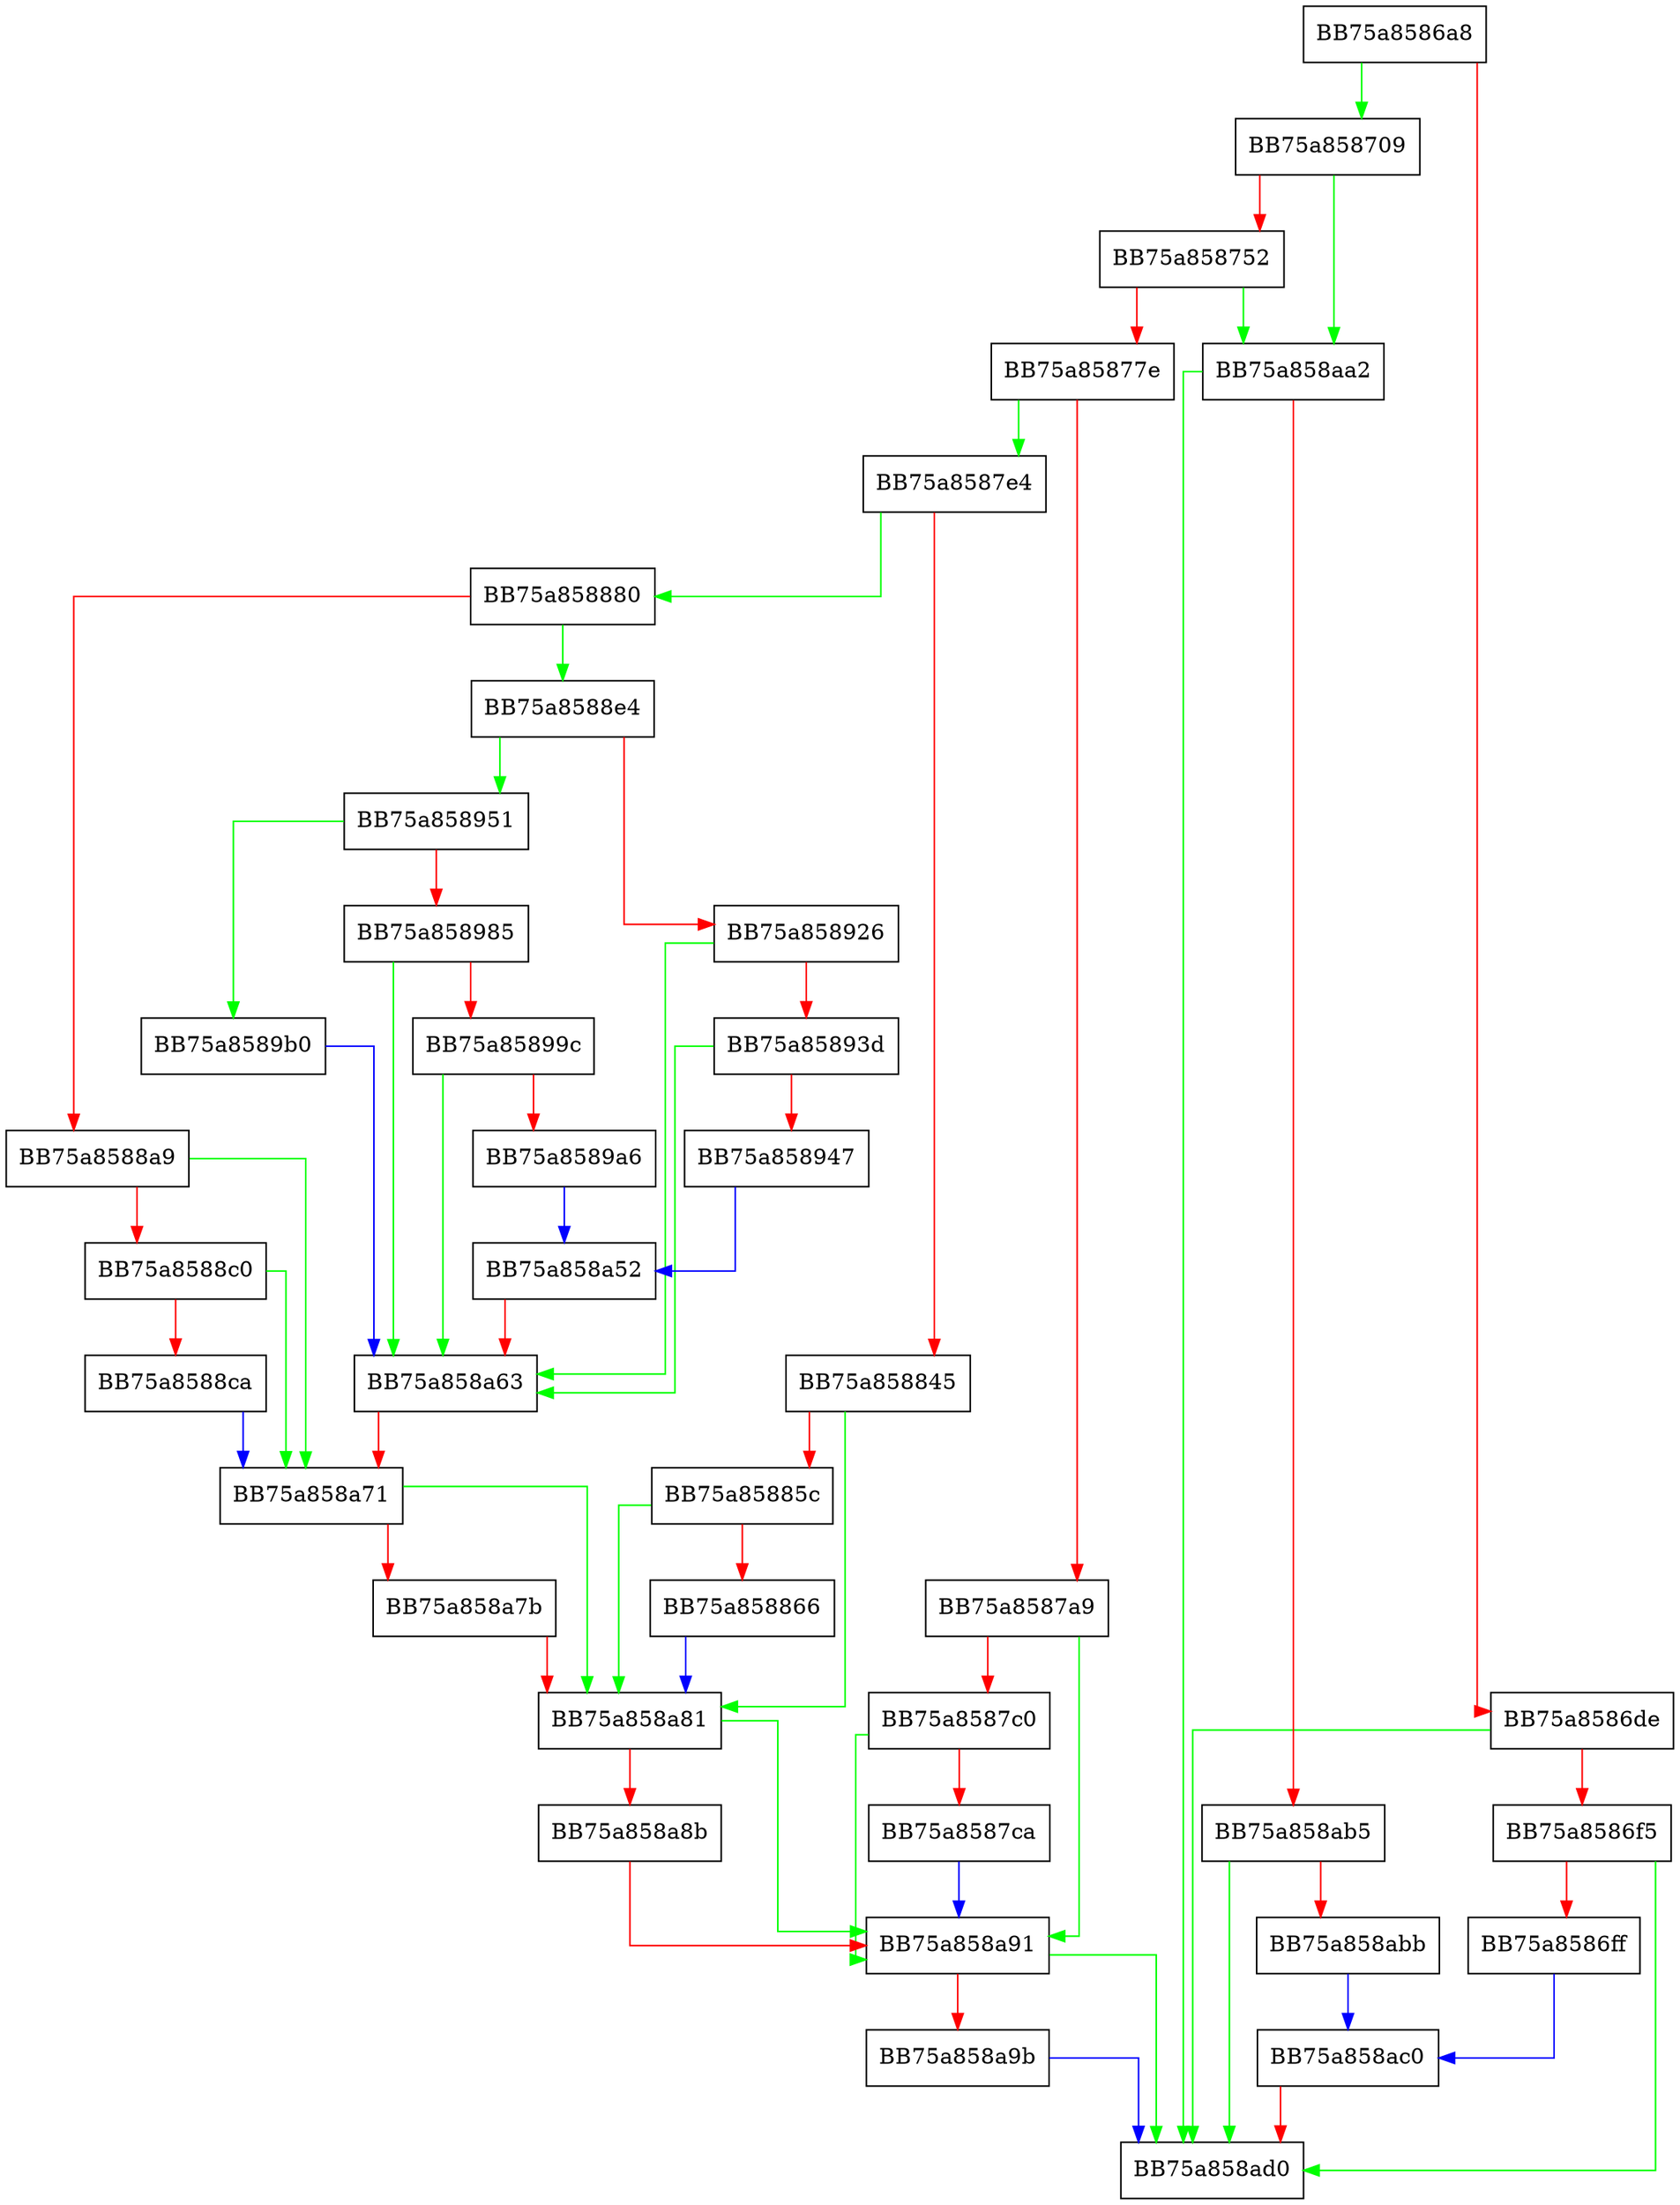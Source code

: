 digraph ProcessCredManBackupCredentials {
  node [shape="box"];
  graph [splines=ortho];
  BB75a8586a8 -> BB75a858709 [color="green"];
  BB75a8586a8 -> BB75a8586de [color="red"];
  BB75a8586de -> BB75a858ad0 [color="green"];
  BB75a8586de -> BB75a8586f5 [color="red"];
  BB75a8586f5 -> BB75a858ad0 [color="green"];
  BB75a8586f5 -> BB75a8586ff [color="red"];
  BB75a8586ff -> BB75a858ac0 [color="blue"];
  BB75a858709 -> BB75a858aa2 [color="green"];
  BB75a858709 -> BB75a858752 [color="red"];
  BB75a858752 -> BB75a858aa2 [color="green"];
  BB75a858752 -> BB75a85877e [color="red"];
  BB75a85877e -> BB75a8587e4 [color="green"];
  BB75a85877e -> BB75a8587a9 [color="red"];
  BB75a8587a9 -> BB75a858a91 [color="green"];
  BB75a8587a9 -> BB75a8587c0 [color="red"];
  BB75a8587c0 -> BB75a858a91 [color="green"];
  BB75a8587c0 -> BB75a8587ca [color="red"];
  BB75a8587ca -> BB75a858a91 [color="blue"];
  BB75a8587e4 -> BB75a858880 [color="green"];
  BB75a8587e4 -> BB75a858845 [color="red"];
  BB75a858845 -> BB75a858a81 [color="green"];
  BB75a858845 -> BB75a85885c [color="red"];
  BB75a85885c -> BB75a858a81 [color="green"];
  BB75a85885c -> BB75a858866 [color="red"];
  BB75a858866 -> BB75a858a81 [color="blue"];
  BB75a858880 -> BB75a8588e4 [color="green"];
  BB75a858880 -> BB75a8588a9 [color="red"];
  BB75a8588a9 -> BB75a858a71 [color="green"];
  BB75a8588a9 -> BB75a8588c0 [color="red"];
  BB75a8588c0 -> BB75a858a71 [color="green"];
  BB75a8588c0 -> BB75a8588ca [color="red"];
  BB75a8588ca -> BB75a858a71 [color="blue"];
  BB75a8588e4 -> BB75a858951 [color="green"];
  BB75a8588e4 -> BB75a858926 [color="red"];
  BB75a858926 -> BB75a858a63 [color="green"];
  BB75a858926 -> BB75a85893d [color="red"];
  BB75a85893d -> BB75a858a63 [color="green"];
  BB75a85893d -> BB75a858947 [color="red"];
  BB75a858947 -> BB75a858a52 [color="blue"];
  BB75a858951 -> BB75a8589b0 [color="green"];
  BB75a858951 -> BB75a858985 [color="red"];
  BB75a858985 -> BB75a858a63 [color="green"];
  BB75a858985 -> BB75a85899c [color="red"];
  BB75a85899c -> BB75a858a63 [color="green"];
  BB75a85899c -> BB75a8589a6 [color="red"];
  BB75a8589a6 -> BB75a858a52 [color="blue"];
  BB75a8589b0 -> BB75a858a63 [color="blue"];
  BB75a858a52 -> BB75a858a63 [color="red"];
  BB75a858a63 -> BB75a858a71 [color="red"];
  BB75a858a71 -> BB75a858a81 [color="green"];
  BB75a858a71 -> BB75a858a7b [color="red"];
  BB75a858a7b -> BB75a858a81 [color="red"];
  BB75a858a81 -> BB75a858a91 [color="green"];
  BB75a858a81 -> BB75a858a8b [color="red"];
  BB75a858a8b -> BB75a858a91 [color="red"];
  BB75a858a91 -> BB75a858ad0 [color="green"];
  BB75a858a91 -> BB75a858a9b [color="red"];
  BB75a858a9b -> BB75a858ad0 [color="blue"];
  BB75a858aa2 -> BB75a858ad0 [color="green"];
  BB75a858aa2 -> BB75a858ab5 [color="red"];
  BB75a858ab5 -> BB75a858ad0 [color="green"];
  BB75a858ab5 -> BB75a858abb [color="red"];
  BB75a858abb -> BB75a858ac0 [color="blue"];
  BB75a858ac0 -> BB75a858ad0 [color="red"];
}